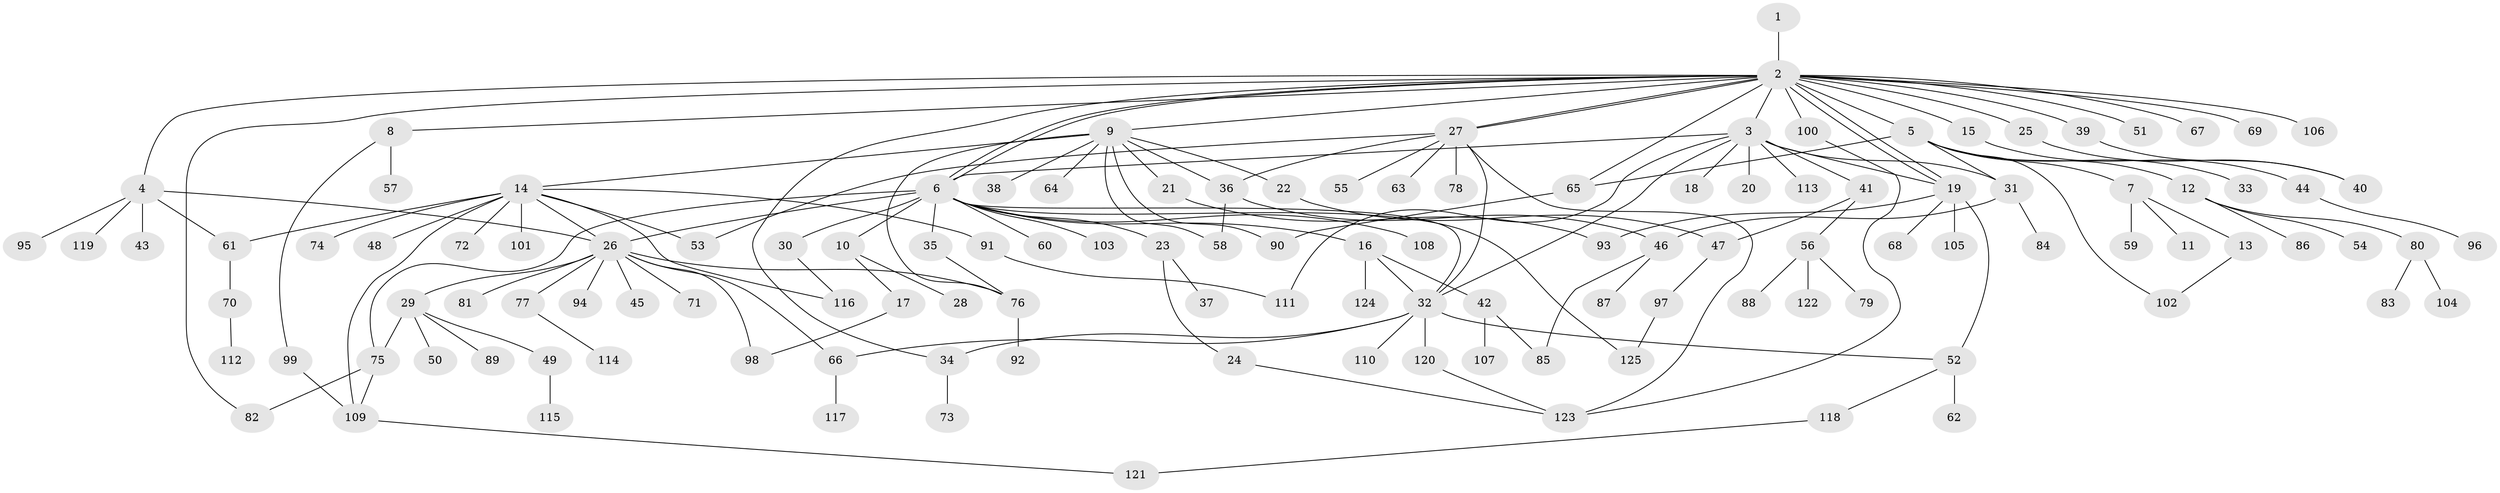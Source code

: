 // coarse degree distribution, {1: 0.4946236559139785, 20: 0.010752688172043012, 13: 0.021505376344086023, 7: 0.021505376344086023, 14: 0.010752688172043012, 3: 0.13978494623655913, 8: 0.021505376344086023, 2: 0.1935483870967742, 4: 0.043010752688172046, 11: 0.010752688172043012, 5: 0.021505376344086023, 10: 0.010752688172043012}
// Generated by graph-tools (version 1.1) at 2025/23/03/03/25 07:23:50]
// undirected, 125 vertices, 164 edges
graph export_dot {
graph [start="1"]
  node [color=gray90,style=filled];
  1;
  2;
  3;
  4;
  5;
  6;
  7;
  8;
  9;
  10;
  11;
  12;
  13;
  14;
  15;
  16;
  17;
  18;
  19;
  20;
  21;
  22;
  23;
  24;
  25;
  26;
  27;
  28;
  29;
  30;
  31;
  32;
  33;
  34;
  35;
  36;
  37;
  38;
  39;
  40;
  41;
  42;
  43;
  44;
  45;
  46;
  47;
  48;
  49;
  50;
  51;
  52;
  53;
  54;
  55;
  56;
  57;
  58;
  59;
  60;
  61;
  62;
  63;
  64;
  65;
  66;
  67;
  68;
  69;
  70;
  71;
  72;
  73;
  74;
  75;
  76;
  77;
  78;
  79;
  80;
  81;
  82;
  83;
  84;
  85;
  86;
  87;
  88;
  89;
  90;
  91;
  92;
  93;
  94;
  95;
  96;
  97;
  98;
  99;
  100;
  101;
  102;
  103;
  104;
  105;
  106;
  107;
  108;
  109;
  110;
  111;
  112;
  113;
  114;
  115;
  116;
  117;
  118;
  119;
  120;
  121;
  122;
  123;
  124;
  125;
  1 -- 2;
  2 -- 3;
  2 -- 4;
  2 -- 5;
  2 -- 6;
  2 -- 6;
  2 -- 8;
  2 -- 9;
  2 -- 15;
  2 -- 19;
  2 -- 19;
  2 -- 25;
  2 -- 27;
  2 -- 27;
  2 -- 34;
  2 -- 39;
  2 -- 51;
  2 -- 65;
  2 -- 67;
  2 -- 69;
  2 -- 82;
  2 -- 100;
  2 -- 106;
  3 -- 6;
  3 -- 18;
  3 -- 19;
  3 -- 20;
  3 -- 31;
  3 -- 32;
  3 -- 41;
  3 -- 111;
  3 -- 113;
  4 -- 26;
  4 -- 43;
  4 -- 61;
  4 -- 95;
  4 -- 119;
  5 -- 7;
  5 -- 12;
  5 -- 31;
  5 -- 33;
  5 -- 65;
  5 -- 102;
  6 -- 10;
  6 -- 16;
  6 -- 23;
  6 -- 26;
  6 -- 30;
  6 -- 32;
  6 -- 35;
  6 -- 60;
  6 -- 75;
  6 -- 103;
  6 -- 108;
  6 -- 125;
  7 -- 11;
  7 -- 13;
  7 -- 59;
  8 -- 57;
  8 -- 99;
  9 -- 14;
  9 -- 21;
  9 -- 22;
  9 -- 36;
  9 -- 38;
  9 -- 58;
  9 -- 64;
  9 -- 76;
  9 -- 90;
  10 -- 17;
  10 -- 28;
  12 -- 54;
  12 -- 80;
  12 -- 86;
  13 -- 102;
  14 -- 26;
  14 -- 48;
  14 -- 53;
  14 -- 61;
  14 -- 72;
  14 -- 74;
  14 -- 91;
  14 -- 101;
  14 -- 109;
  14 -- 116;
  15 -- 44;
  16 -- 32;
  16 -- 42;
  16 -- 124;
  17 -- 98;
  19 -- 52;
  19 -- 68;
  19 -- 93;
  19 -- 105;
  21 -- 93;
  22 -- 47;
  23 -- 24;
  23 -- 37;
  24 -- 123;
  25 -- 40;
  26 -- 29;
  26 -- 45;
  26 -- 66;
  26 -- 71;
  26 -- 76;
  26 -- 77;
  26 -- 81;
  26 -- 94;
  26 -- 98;
  27 -- 32;
  27 -- 36;
  27 -- 53;
  27 -- 55;
  27 -- 63;
  27 -- 78;
  27 -- 123;
  29 -- 49;
  29 -- 50;
  29 -- 75;
  29 -- 89;
  30 -- 116;
  31 -- 46;
  31 -- 84;
  32 -- 34;
  32 -- 52;
  32 -- 66;
  32 -- 110;
  32 -- 120;
  34 -- 73;
  35 -- 76;
  36 -- 46;
  36 -- 58;
  39 -- 40;
  41 -- 47;
  41 -- 56;
  42 -- 85;
  42 -- 107;
  44 -- 96;
  46 -- 85;
  46 -- 87;
  47 -- 97;
  49 -- 115;
  52 -- 62;
  52 -- 118;
  56 -- 79;
  56 -- 88;
  56 -- 122;
  61 -- 70;
  65 -- 90;
  66 -- 117;
  70 -- 112;
  75 -- 82;
  75 -- 109;
  76 -- 92;
  77 -- 114;
  80 -- 83;
  80 -- 104;
  91 -- 111;
  97 -- 125;
  99 -- 109;
  100 -- 123;
  109 -- 121;
  118 -- 121;
  120 -- 123;
}
